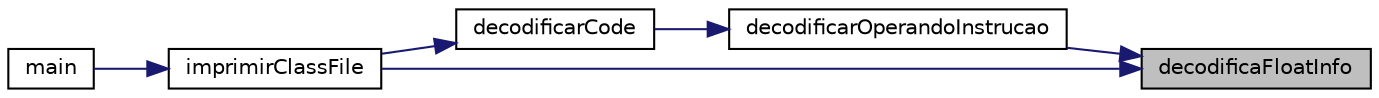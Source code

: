 digraph "decodificaFloatInfo"
{
 // LATEX_PDF_SIZE
  edge [fontname="Helvetica",fontsize="10",labelfontname="Helvetica",labelfontsize="10"];
  node [fontname="Helvetica",fontsize="10",shape=record];
  rankdir="RL";
  Node1 [label="decodificaFloatInfo",height=0.2,width=0.4,color="black", fillcolor="grey75", style="filled", fontcolor="black",tooltip="[brief description]"];
  Node1 -> Node2 [dir="back",color="midnightblue",fontsize="10",style="solid",fontname="Helvetica"];
  Node2 [label="decodificarOperandoInstrucao",height=0.2,width=0.4,color="black", fillcolor="white", style="filled",URL="$leitor_8c.html#aeaa54f6e39aaf8b1e3fb761c97e2c7ea",tooltip="Função para decodificar os argumentos de uma instrução."];
  Node2 -> Node3 [dir="back",color="midnightblue",fontsize="10",style="solid",fontname="Helvetica"];
  Node3 [label="decodificarCode",height=0.2,width=0.4,color="black", fillcolor="white", style="filled",URL="$leitor_8c.html#a17c7bcbe9079ec699df46cfb4471660d",tooltip="Função para decodificar o atributo Code de um método."];
  Node3 -> Node4 [dir="back",color="midnightblue",fontsize="10",style="solid",fontname="Helvetica"];
  Node4 [label="imprimirClassFile",height=0.2,width=0.4,color="black", fillcolor="white", style="filled",URL="$leitor_8c.html#a08eb19cb2eaa414dc427e87098c7d84d",tooltip="Função para imprimir um arquivo .class lido."];
  Node4 -> Node5 [dir="back",color="midnightblue",fontsize="10",style="solid",fontname="Helvetica"];
  Node5 [label="main",height=0.2,width=0.4,color="black", fillcolor="white", style="filled",URL="$main_8c.html#abf9e6b7e6f15df4b525a2e7705ba3089",tooltip="Função main do programa."];
  Node1 -> Node4 [dir="back",color="midnightblue",fontsize="10",style="solid",fontname="Helvetica"];
}
